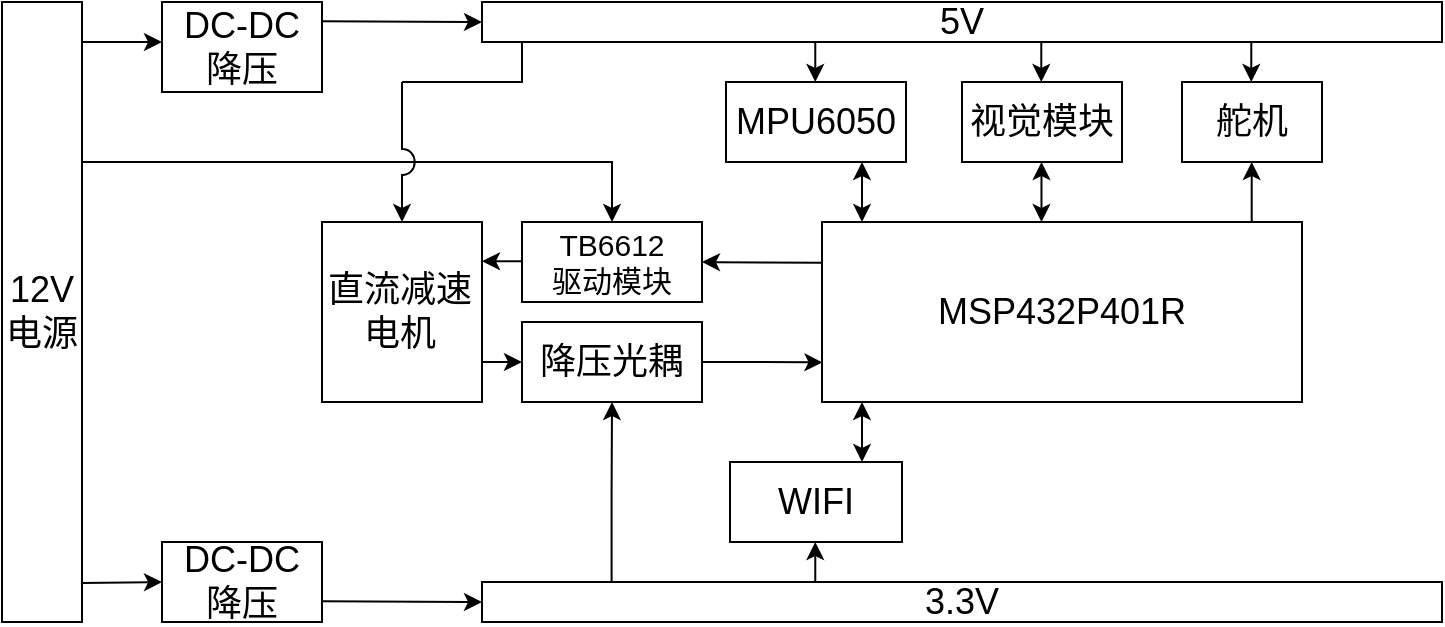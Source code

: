 <mxfile version="21.6.6" type="github">
  <diagram name="第 1 页" id="B3yBC24UUILsiZAlBeVS">
    <mxGraphModel dx="3674" dy="770" grid="1" gridSize="10" guides="1" tooltips="1" connect="1" arrows="1" fold="1" page="1" pageScale="1" pageWidth="827" pageHeight="1169" math="0" shadow="0">
      <root>
        <mxCell id="0" />
        <mxCell id="1" parent="0" />
        <mxCell id="uAnCzaWn7fo3VEtpdrIK-121" style="edgeStyle=orthogonalEdgeStyle;rounded=0;orthogonalLoop=1;jettySize=auto;html=1;exitX=0.226;exitY=1.002;exitDx=0;exitDy=0;exitPerimeter=0;" edge="1" parent="1" source="uAnCzaWn7fo3VEtpdrIK-4" target="uAnCzaWn7fo3VEtpdrIK-1">
          <mxGeometry relative="1" as="geometry" />
        </mxCell>
        <mxCell id="uAnCzaWn7fo3VEtpdrIK-1" value="&lt;font style=&quot;font-size: 15px;&quot;&gt;TB6612&lt;br&gt;驱动模块&lt;/font&gt;" style="rounded=0;whiteSpace=wrap;html=1;" vertex="1" parent="1">
          <mxGeometry x="-1420" y="670" width="90" height="40" as="geometry" />
        </mxCell>
        <mxCell id="uAnCzaWn7fo3VEtpdrIK-2" value="&lt;div style=&quot;text-align: center;&quot;&gt;&lt;span style=&quot;background-color: initial; font-size: 18px;&quot;&gt;直流减速电机&lt;/span&gt;&lt;br&gt;&lt;/div&gt;" style="rounded=0;whiteSpace=wrap;html=1;direction=south;align=right;" vertex="1" parent="1">
          <mxGeometry x="-1520" y="670" width="80" height="90" as="geometry" />
        </mxCell>
        <mxCell id="uAnCzaWn7fo3VEtpdrIK-4" value="&lt;font style=&quot;font-size: 18px;&quot;&gt;MSP432P401R&lt;/font&gt;" style="rounded=0;whiteSpace=wrap;html=1;direction=south;" vertex="1" parent="1">
          <mxGeometry x="-1270" y="670" width="240" height="90" as="geometry" />
        </mxCell>
        <mxCell id="uAnCzaWn7fo3VEtpdrIK-5" value="&lt;font style=&quot;font-size: 18px;&quot;&gt;MPU6050&lt;br&gt;&lt;/font&gt;" style="rounded=0;whiteSpace=wrap;html=1;direction=south;" vertex="1" parent="1">
          <mxGeometry x="-1318" y="600" width="90" height="40" as="geometry" />
        </mxCell>
        <mxCell id="uAnCzaWn7fo3VEtpdrIK-6" value="&lt;font style=&quot;font-size: 18px;&quot;&gt;WIFI&lt;/font&gt;" style="rounded=0;whiteSpace=wrap;html=1;direction=south;" vertex="1" parent="1">
          <mxGeometry x="-1316" y="790" width="86" height="40" as="geometry" />
        </mxCell>
        <mxCell id="uAnCzaWn7fo3VEtpdrIK-116" style="edgeStyle=orthogonalEdgeStyle;rounded=0;orthogonalLoop=1;jettySize=auto;html=1;exitX=0.25;exitY=0;exitDx=0;exitDy=0;entryX=0.5;entryY=0;entryDx=0;entryDy=0;jumpStyle=arc;" edge="1" parent="1" source="uAnCzaWn7fo3VEtpdrIK-10" target="uAnCzaWn7fo3VEtpdrIK-1">
          <mxGeometry relative="1" as="geometry">
            <mxPoint x="-1370" y="637.333" as="targetPoint" />
            <Array as="points">
              <mxPoint x="-1640" y="640" />
              <mxPoint x="-1375" y="640" />
            </Array>
          </mxGeometry>
        </mxCell>
        <mxCell id="uAnCzaWn7fo3VEtpdrIK-10" value="&lt;span style=&quot;font-size: 18px;&quot;&gt;12V&lt;br&gt;电源&lt;/span&gt;" style="rounded=0;whiteSpace=wrap;html=1;direction=south;" vertex="1" parent="1">
          <mxGeometry x="-1680" y="560" width="40" height="310" as="geometry" />
        </mxCell>
        <mxCell id="uAnCzaWn7fo3VEtpdrIK-12" value="&lt;font style=&quot;font-size: 18px;&quot;&gt;5V&lt;/font&gt;" style="rounded=0;whiteSpace=wrap;html=1;" vertex="1" parent="1">
          <mxGeometry x="-1440" y="560" width="480" height="20" as="geometry" />
        </mxCell>
        <mxCell id="uAnCzaWn7fo3VEtpdrIK-13" value="&lt;font style=&quot;font-size: 18px;&quot;&gt;3.3V&lt;/font&gt;" style="rounded=0;whiteSpace=wrap;html=1;" vertex="1" parent="1">
          <mxGeometry x="-1440" y="850" width="480" height="20" as="geometry" />
        </mxCell>
        <mxCell id="uAnCzaWn7fo3VEtpdrIK-14" value="&lt;span style=&quot;font-size: 18px;&quot;&gt;视觉模块&lt;/span&gt;" style="rounded=0;whiteSpace=wrap;html=1;direction=south;" vertex="1" parent="1">
          <mxGeometry x="-1200" y="600" width="80" height="40" as="geometry" />
        </mxCell>
        <mxCell id="uAnCzaWn7fo3VEtpdrIK-28" style="edgeStyle=orthogonalEdgeStyle;rounded=0;orthogonalLoop=1;jettySize=auto;html=1;exitX=1;exitY=0.5;exitDx=0;exitDy=0;" edge="1" parent="1" source="uAnCzaWn7fo3VEtpdrIK-6" target="uAnCzaWn7fo3VEtpdrIK-6">
          <mxGeometry relative="1" as="geometry" />
        </mxCell>
        <mxCell id="uAnCzaWn7fo3VEtpdrIK-53" value="&lt;font style=&quot;font-size: 18px;&quot;&gt;DC-DC&lt;br&gt;降压&lt;/font&gt;" style="rounded=0;whiteSpace=wrap;html=1;" vertex="1" parent="1">
          <mxGeometry x="-1600" y="830" width="80" height="40" as="geometry" />
        </mxCell>
        <mxCell id="uAnCzaWn7fo3VEtpdrIK-55" value="&lt;font style=&quot;font-size: 18px;&quot;&gt;舵机&lt;/font&gt;" style="rounded=0;whiteSpace=wrap;html=1;direction=south;" vertex="1" parent="1">
          <mxGeometry x="-1090" y="600" width="70" height="40" as="geometry" />
        </mxCell>
        <mxCell id="uAnCzaWn7fo3VEtpdrIK-56" value="&lt;font style=&quot;font-size: 18px;&quot;&gt;DC-DC&lt;br&gt;降压&lt;/font&gt;" style="rounded=0;whiteSpace=wrap;html=1;" vertex="1" parent="1">
          <mxGeometry x="-1600" y="560" width="80" height="45" as="geometry" />
        </mxCell>
        <mxCell id="uAnCzaWn7fo3VEtpdrIK-58" style="edgeStyle=orthogonalEdgeStyle;rounded=0;orthogonalLoop=1;jettySize=auto;html=1;exitX=1;exitY=0.5;exitDx=0;exitDy=0;" edge="1" parent="1" source="uAnCzaWn7fo3VEtpdrIK-5" target="uAnCzaWn7fo3VEtpdrIK-5">
          <mxGeometry relative="1" as="geometry" />
        </mxCell>
        <mxCell id="uAnCzaWn7fo3VEtpdrIK-109" style="edgeStyle=orthogonalEdgeStyle;rounded=0;orthogonalLoop=1;jettySize=auto;html=1;exitX=0.135;exitY=0;exitDx=0;exitDy=0;exitPerimeter=0;" edge="1" parent="1" source="uAnCzaWn7fo3VEtpdrIK-13" target="uAnCzaWn7fo3VEtpdrIK-67">
          <mxGeometry relative="1" as="geometry" />
        </mxCell>
        <mxCell id="uAnCzaWn7fo3VEtpdrIK-124" style="edgeStyle=orthogonalEdgeStyle;rounded=0;orthogonalLoop=1;jettySize=auto;html=1;entryX=0.78;entryY=0.999;entryDx=0;entryDy=0;entryPerimeter=0;" edge="1" parent="1" source="uAnCzaWn7fo3VEtpdrIK-67" target="uAnCzaWn7fo3VEtpdrIK-4">
          <mxGeometry relative="1" as="geometry" />
        </mxCell>
        <mxCell id="uAnCzaWn7fo3VEtpdrIK-67" value="&lt;span style=&quot;font-size: 18px;&quot;&gt;降压光耦&lt;/span&gt;" style="rounded=0;whiteSpace=wrap;html=1;direction=south;" vertex="1" parent="1">
          <mxGeometry x="-1420" y="720" width="90" height="40" as="geometry" />
        </mxCell>
        <mxCell id="uAnCzaWn7fo3VEtpdrIK-80" value="" style="endArrow=classic;html=1;rounded=0;entryX=0;entryY=0.5;entryDx=0;entryDy=0;exitX=0.937;exitY=0.002;exitDx=0;exitDy=0;exitPerimeter=0;" edge="1" parent="1" source="uAnCzaWn7fo3VEtpdrIK-10" target="uAnCzaWn7fo3VEtpdrIK-53">
          <mxGeometry width="50" height="50" relative="1" as="geometry">
            <mxPoint x="-1640" y="860" as="sourcePoint" />
            <mxPoint x="-1590" y="810" as="targetPoint" />
          </mxGeometry>
        </mxCell>
        <mxCell id="uAnCzaWn7fo3VEtpdrIK-81" value="" style="endArrow=classic;html=1;rounded=0;entryX=0;entryY=0.5;entryDx=0;entryDy=0;exitX=0.937;exitY=0.002;exitDx=0;exitDy=0;exitPerimeter=0;" edge="1" parent="1">
          <mxGeometry width="50" height="50" relative="1" as="geometry">
            <mxPoint x="-1640" y="580" as="sourcePoint" />
            <mxPoint x="-1600" y="580" as="targetPoint" />
          </mxGeometry>
        </mxCell>
        <mxCell id="uAnCzaWn7fo3VEtpdrIK-82" value="" style="endArrow=classic;html=1;rounded=0;entryX=0;entryY=0.5;entryDx=0;entryDy=0;exitX=0.937;exitY=0.002;exitDx=0;exitDy=0;exitPerimeter=0;" edge="1" parent="1" target="uAnCzaWn7fo3VEtpdrIK-12">
          <mxGeometry width="50" height="50" relative="1" as="geometry">
            <mxPoint x="-1520" y="569.63" as="sourcePoint" />
            <mxPoint x="-1480" y="569.63" as="targetPoint" />
          </mxGeometry>
        </mxCell>
        <mxCell id="uAnCzaWn7fo3VEtpdrIK-83" value="" style="endArrow=classic;html=1;rounded=0;entryX=0;entryY=0.5;entryDx=0;entryDy=0;exitX=0.937;exitY=0.002;exitDx=0;exitDy=0;exitPerimeter=0;" edge="1" parent="1">
          <mxGeometry width="50" height="50" relative="1" as="geometry">
            <mxPoint x="-1520" y="859.63" as="sourcePoint" />
            <mxPoint x="-1440" y="860" as="targetPoint" />
          </mxGeometry>
        </mxCell>
        <mxCell id="uAnCzaWn7fo3VEtpdrIK-89" value="" style="endArrow=classic;html=1;rounded=0;entryX=0.354;entryY=0.095;entryDx=0;entryDy=0;entryPerimeter=0;" edge="1" parent="1">
          <mxGeometry width="50" height="50" relative="1" as="geometry">
            <mxPoint x="-1273.36" y="850" as="sourcePoint" />
            <mxPoint x="-1273.36" y="830" as="targetPoint" />
          </mxGeometry>
        </mxCell>
        <mxCell id="uAnCzaWn7fo3VEtpdrIK-91" value="" style="endArrow=classic;html=1;rounded=0;entryX=0.354;entryY=0.095;entryDx=0;entryDy=0;entryPerimeter=0;" edge="1" parent="1">
          <mxGeometry width="50" height="50" relative="1" as="geometry">
            <mxPoint x="-1273.36" y="580" as="sourcePoint" />
            <mxPoint x="-1273.36" y="600" as="targetPoint" />
          </mxGeometry>
        </mxCell>
        <mxCell id="uAnCzaWn7fo3VEtpdrIK-92" value="" style="endArrow=classic;html=1;rounded=0;entryX=0.354;entryY=0.095;entryDx=0;entryDy=0;entryPerimeter=0;" edge="1" parent="1">
          <mxGeometry width="50" height="50" relative="1" as="geometry">
            <mxPoint x="-1160.36" y="580" as="sourcePoint" />
            <mxPoint x="-1160.36" y="600" as="targetPoint" />
          </mxGeometry>
        </mxCell>
        <mxCell id="uAnCzaWn7fo3VEtpdrIK-93" value="" style="endArrow=classic;html=1;rounded=0;entryX=0.354;entryY=0.095;entryDx=0;entryDy=0;entryPerimeter=0;" edge="1" parent="1">
          <mxGeometry width="50" height="50" relative="1" as="geometry">
            <mxPoint x="-1055.36" y="580" as="sourcePoint" />
            <mxPoint x="-1055.36" y="600" as="targetPoint" />
          </mxGeometry>
        </mxCell>
        <mxCell id="uAnCzaWn7fo3VEtpdrIK-104" value="" style="endArrow=none;html=1;rounded=0;" edge="1" parent="1">
          <mxGeometry width="50" height="50" relative="1" as="geometry">
            <mxPoint x="-1480" y="600" as="sourcePoint" />
            <mxPoint x="-1420" y="580" as="targetPoint" />
            <Array as="points">
              <mxPoint x="-1440" y="600" />
              <mxPoint x="-1420" y="600" />
            </Array>
          </mxGeometry>
        </mxCell>
        <mxCell id="uAnCzaWn7fo3VEtpdrIK-107" value="" style="endArrow=classic;html=1;rounded=0;entryX=0;entryY=0.5;entryDx=0;entryDy=0;jumpStyle=arc;jumpSize=13;" edge="1" parent="1" target="uAnCzaWn7fo3VEtpdrIK-2">
          <mxGeometry width="50" height="50" relative="1" as="geometry">
            <mxPoint x="-1480" y="600" as="sourcePoint" />
            <mxPoint x="-1430" y="550" as="targetPoint" />
          </mxGeometry>
        </mxCell>
        <mxCell id="uAnCzaWn7fo3VEtpdrIK-119" value="" style="endArrow=classic;html=1;rounded=0;entryX=0.5;entryY=1;entryDx=0;entryDy=0;" edge="1" parent="1" target="uAnCzaWn7fo3VEtpdrIK-67">
          <mxGeometry width="50" height="50" relative="1" as="geometry">
            <mxPoint x="-1440" y="740" as="sourcePoint" />
            <mxPoint x="-1390" y="690" as="targetPoint" />
          </mxGeometry>
        </mxCell>
        <mxCell id="uAnCzaWn7fo3VEtpdrIK-120" value="" style="endArrow=classic;html=1;rounded=0;entryX=0.5;entryY=1;entryDx=0;entryDy=0;" edge="1" parent="1">
          <mxGeometry width="50" height="50" relative="1" as="geometry">
            <mxPoint x="-1420" y="689.63" as="sourcePoint" />
            <mxPoint x="-1440" y="689.63" as="targetPoint" />
          </mxGeometry>
        </mxCell>
        <mxCell id="uAnCzaWn7fo3VEtpdrIK-128" value="" style="endArrow=classic;startArrow=classic;html=1;rounded=0;" edge="1" parent="1">
          <mxGeometry width="50" height="50" relative="1" as="geometry">
            <mxPoint x="-1250" y="790" as="sourcePoint" />
            <mxPoint x="-1250" y="760" as="targetPoint" />
          </mxGeometry>
        </mxCell>
        <mxCell id="uAnCzaWn7fo3VEtpdrIK-129" value="" style="endArrow=classic;startArrow=classic;html=1;rounded=0;" edge="1" parent="1">
          <mxGeometry width="50" height="50" relative="1" as="geometry">
            <mxPoint x="-1250" y="670" as="sourcePoint" />
            <mxPoint x="-1250" y="640" as="targetPoint" />
          </mxGeometry>
        </mxCell>
        <mxCell id="uAnCzaWn7fo3VEtpdrIK-130" value="" style="endArrow=classic;startArrow=classic;html=1;rounded=0;" edge="1" parent="1">
          <mxGeometry width="50" height="50" relative="1" as="geometry">
            <mxPoint x="-1160.26" y="670" as="sourcePoint" />
            <mxPoint x="-1160.26" y="640" as="targetPoint" />
          </mxGeometry>
        </mxCell>
        <mxCell id="uAnCzaWn7fo3VEtpdrIK-131" value="" style="endArrow=classic;html=1;rounded=0;" edge="1" parent="1">
          <mxGeometry width="50" height="50" relative="1" as="geometry">
            <mxPoint x="-1055.15" y="670" as="sourcePoint" />
            <mxPoint x="-1055.15" y="640" as="targetPoint" />
          </mxGeometry>
        </mxCell>
      </root>
    </mxGraphModel>
  </diagram>
</mxfile>
